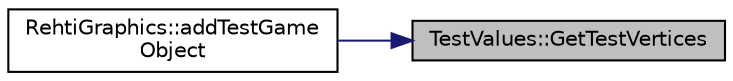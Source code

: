 digraph "TestValues::GetTestVertices"
{
 // LATEX_PDF_SIZE
  edge [fontname="Helvetica",fontsize="10",labelfontname="Helvetica",labelfontsize="10"];
  node [fontname="Helvetica",fontsize="10",shape=record];
  rankdir="RL";
  Node1 [label="TestValues::GetTestVertices",height=0.2,width=0.4,color="black", fillcolor="grey75", style="filled", fontcolor="black",tooltip=" "];
  Node1 -> Node2 [dir="back",color="midnightblue",fontsize="10",style="solid",fontname="Helvetica"];
  Node2 [label="RehtiGraphics::addTestGame\lObject",height=0.2,width=0.4,color="black", fillcolor="white", style="filled",URL="$classRehtiGraphics.html#a287719d07b5c76970ffa6f6eca9bdf09",tooltip="Adds a test game object with a test texture for testing purposes."];
}
